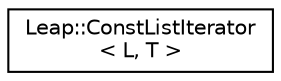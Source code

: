 digraph "Graphical Class Hierarchy"
{
  edge [fontname="Helvetica",fontsize="10",labelfontname="Helvetica",labelfontsize="10"];
  node [fontname="Helvetica",fontsize="10",shape=record];
  rankdir="LR";
  Node0 [label="Leap::ConstListIterator\l\< L, T \>",height=0.2,width=0.4,color="black", fillcolor="white", style="filled",URL="$class_leap_1_1_const_list_iterator.html"];
}
